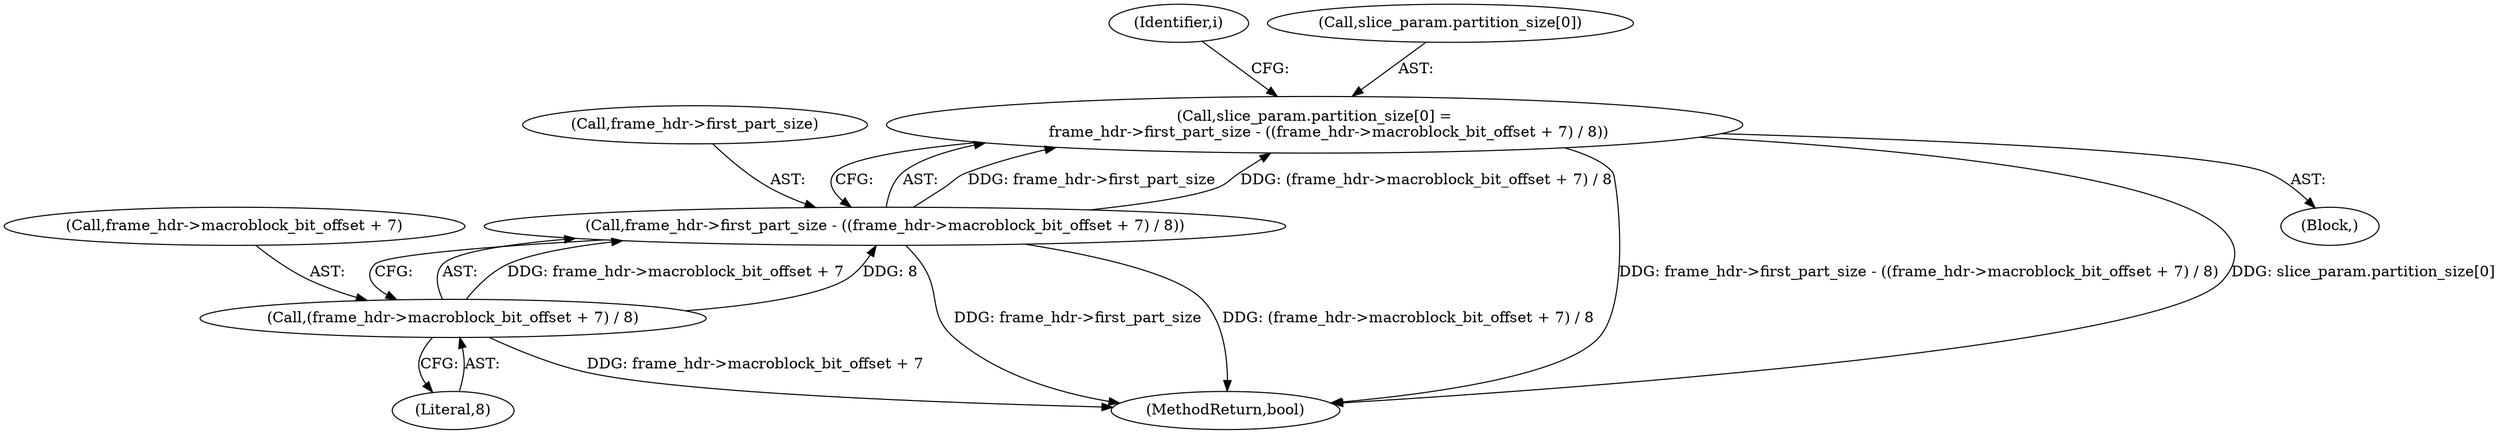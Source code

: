 digraph "0_Chrome_27c68f543e5eba779902447445dfb05ec3f5bf75_2@array" {
"1000708" [label="(Call,slice_param.partition_size[0] =\n      frame_hdr->first_part_size - ((frame_hdr->macroblock_bit_offset + 7) / 8))"];
"1000714" [label="(Call,frame_hdr->first_part_size - ((frame_hdr->macroblock_bit_offset + 7) / 8))"];
"1000718" [label="(Call,(frame_hdr->macroblock_bit_offset + 7) / 8)"];
"1000786" [label="(MethodReturn,bool)"];
"1000715" [label="(Call,frame_hdr->first_part_size)"];
"1000714" [label="(Call,frame_hdr->first_part_size - ((frame_hdr->macroblock_bit_offset + 7) / 8))"];
"1000718" [label="(Call,(frame_hdr->macroblock_bit_offset + 7) / 8)"];
"1000728" [label="(Identifier,i)"];
"1000708" [label="(Call,slice_param.partition_size[0] =\n      frame_hdr->first_part_size - ((frame_hdr->macroblock_bit_offset + 7) / 8))"];
"1000106" [label="(Block,)"];
"1000709" [label="(Call,slice_param.partition_size[0])"];
"1000719" [label="(Call,frame_hdr->macroblock_bit_offset + 7)"];
"1000724" [label="(Literal,8)"];
"1000708" -> "1000106"  [label="AST: "];
"1000708" -> "1000714"  [label="CFG: "];
"1000709" -> "1000708"  [label="AST: "];
"1000714" -> "1000708"  [label="AST: "];
"1000728" -> "1000708"  [label="CFG: "];
"1000708" -> "1000786"  [label="DDG: frame_hdr->first_part_size - ((frame_hdr->macroblock_bit_offset + 7) / 8)"];
"1000708" -> "1000786"  [label="DDG: slice_param.partition_size[0]"];
"1000714" -> "1000708"  [label="DDG: frame_hdr->first_part_size"];
"1000714" -> "1000708"  [label="DDG: (frame_hdr->macroblock_bit_offset + 7) / 8"];
"1000714" -> "1000718"  [label="CFG: "];
"1000715" -> "1000714"  [label="AST: "];
"1000718" -> "1000714"  [label="AST: "];
"1000714" -> "1000786"  [label="DDG: frame_hdr->first_part_size"];
"1000714" -> "1000786"  [label="DDG: (frame_hdr->macroblock_bit_offset + 7) / 8"];
"1000718" -> "1000714"  [label="DDG: frame_hdr->macroblock_bit_offset + 7"];
"1000718" -> "1000714"  [label="DDG: 8"];
"1000718" -> "1000724"  [label="CFG: "];
"1000719" -> "1000718"  [label="AST: "];
"1000724" -> "1000718"  [label="AST: "];
"1000718" -> "1000786"  [label="DDG: frame_hdr->macroblock_bit_offset + 7"];
}
